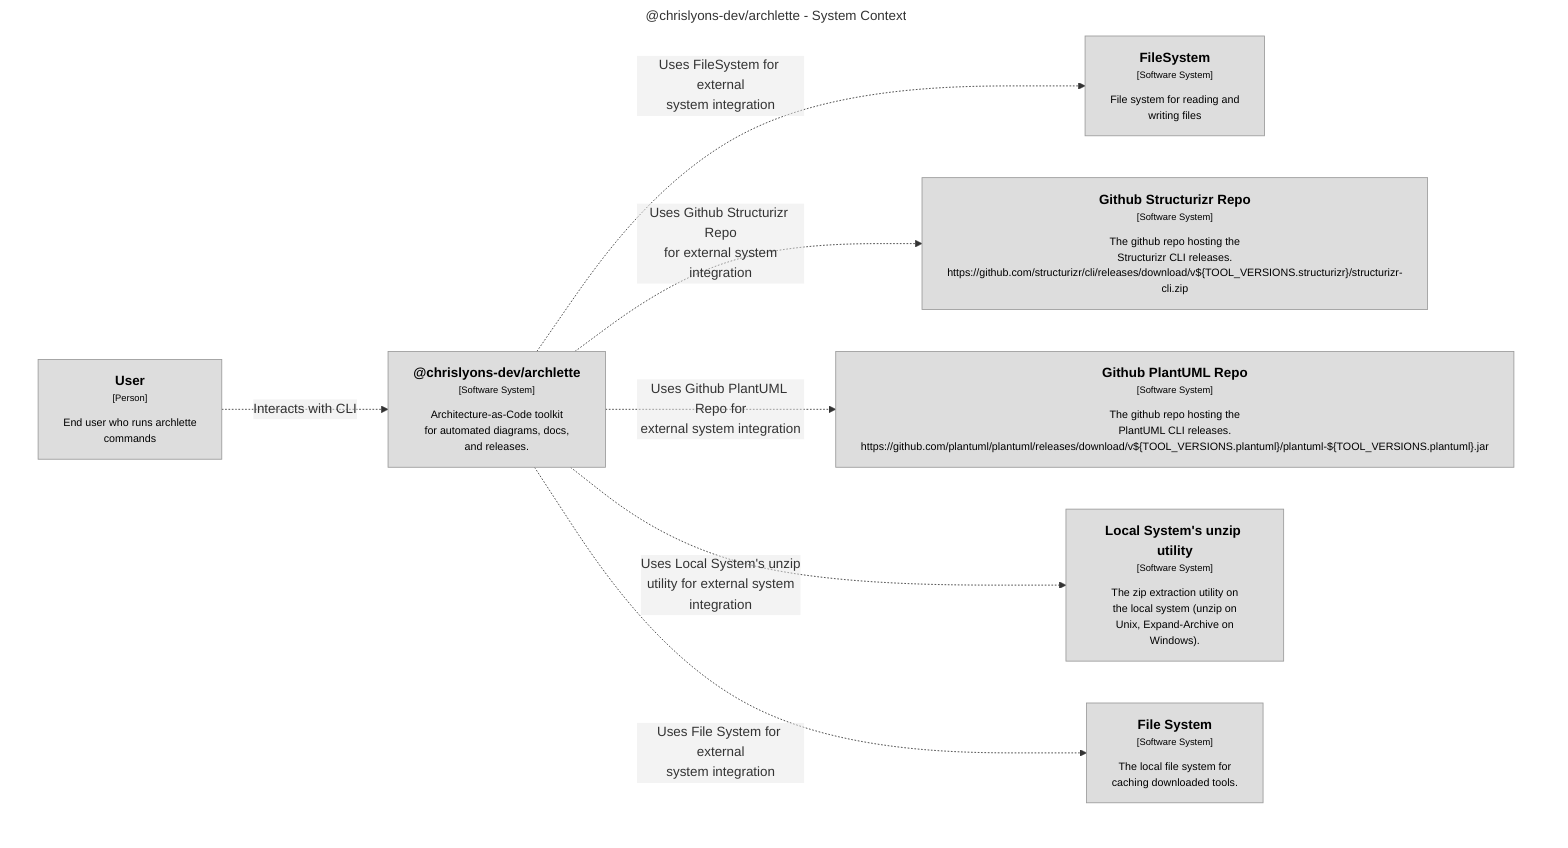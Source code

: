 graph TB
  linkStyle default fill:#ffffff

  subgraph diagram ["@chrislyons-dev/archlette - System Context"]
    style diagram fill:#ffffff,stroke:#ffffff

    1["<div style='font-weight: bold'>User</div><div style='font-size: 70%; margin-top: 0px'>[Person]</div><div style='font-size: 80%; margin-top:10px'>End user who runs archlette<br />commands</div>"]
    style 1 fill:#dddddd,stroke:#9a9a9a,color:#000000
    2["<div style='font-weight: bold'>FileSystem</div><div style='font-size: 70%; margin-top: 0px'>[Software System]</div><div style='font-size: 80%; margin-top:10px'>File system for reading and<br />writing files</div>"]
    style 2 fill:#dddddd,stroke:#9a9a9a,color:#000000
    3["<div style='font-weight: bold'>Github Structurizr Repo</div><div style='font-size: 70%; margin-top: 0px'>[Software System]</div><div style='font-size: 80%; margin-top:10px'>The github repo hosting the<br />Structurizr CLI releases.<br />https://github.com/structurizr/cli/releases/download/v${TOOL_VERSIONS.structurizr}/structurizr-cli.zip</div>"]
    style 3 fill:#dddddd,stroke:#9a9a9a,color:#000000
    4["<div style='font-weight: bold'>Github PlantUML Repo</div><div style='font-size: 70%; margin-top: 0px'>[Software System]</div><div style='font-size: 80%; margin-top:10px'>The github repo hosting the<br />PlantUML CLI releases.<br />https://github.com/plantuml/plantuml/releases/download/v${TOOL_VERSIONS.plantuml}/plantuml-${TOOL_VERSIONS.plantuml}.jar</div>"]
    style 4 fill:#dddddd,stroke:#9a9a9a,color:#000000
    5["<div style='font-weight: bold'>Local System's unzip utility</div><div style='font-size: 70%; margin-top: 0px'>[Software System]</div><div style='font-size: 80%; margin-top:10px'>The zip extraction utility on<br />the local system (unzip on<br />Unix, Expand-Archive on<br />Windows).</div>"]
    style 5 fill:#dddddd,stroke:#9a9a9a,color:#000000
    6["<div style='font-weight: bold'>File System</div><div style='font-size: 70%; margin-top: 0px'>[Software System]</div><div style='font-size: 80%; margin-top:10px'>The local file system for<br />caching downloaded tools.</div>"]
    style 6 fill:#dddddd,stroke:#9a9a9a,color:#000000
    7["<div style='font-weight: bold'>@chrislyons-dev/archlette</div><div style='font-size: 70%; margin-top: 0px'>[Software System]</div><div style='font-size: 80%; margin-top:10px'>Architecture-as-Code toolkit<br />for automated diagrams, docs,<br />and releases.</div>"]
    style 7 fill:#dddddd,stroke:#9a9a9a,color:#000000

    7-. "<div>Uses FileSystem for external<br />system integration</div><div style='font-size: 70%'></div>" .->2
    7-. "<div>Uses Github Structurizr Repo<br />for external system<br />integration</div><div style='font-size: 70%'></div>" .->3
    7-. "<div>Uses Github PlantUML Repo for<br />external system integration</div><div style='font-size: 70%'></div>" .->4
    7-. "<div>Uses Local System's unzip<br />utility for external system<br />integration</div><div style='font-size: 70%'></div>" .->5
    7-. "<div>Uses File System for external<br />system integration</div><div style='font-size: 70%'></div>" .->6
    1-. "<div>Interacts with CLI</div><div style='font-size: 70%'></div>" .->7
  end